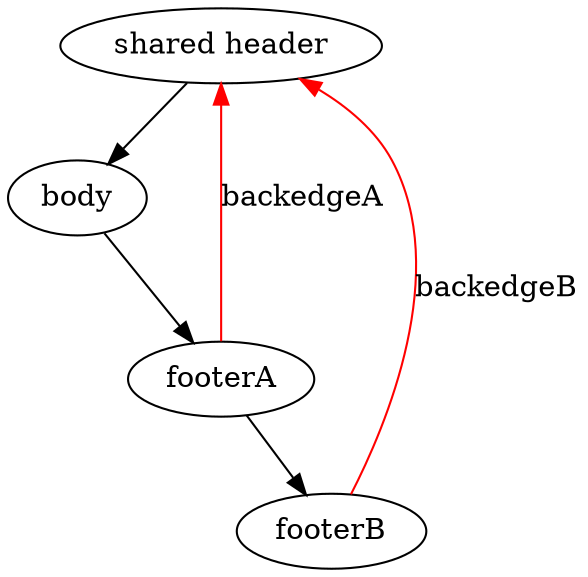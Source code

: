 digraph {
  "shared header"; /* root node */
  "shared header" -> body;
  body -> footerA;
  footerA -> footerB;
  edge [label=backedgeA,color=red];
  footerA -> "shared header";
  edge [label=backedgeB,color=red];
  footerB -> "shared header";
}
